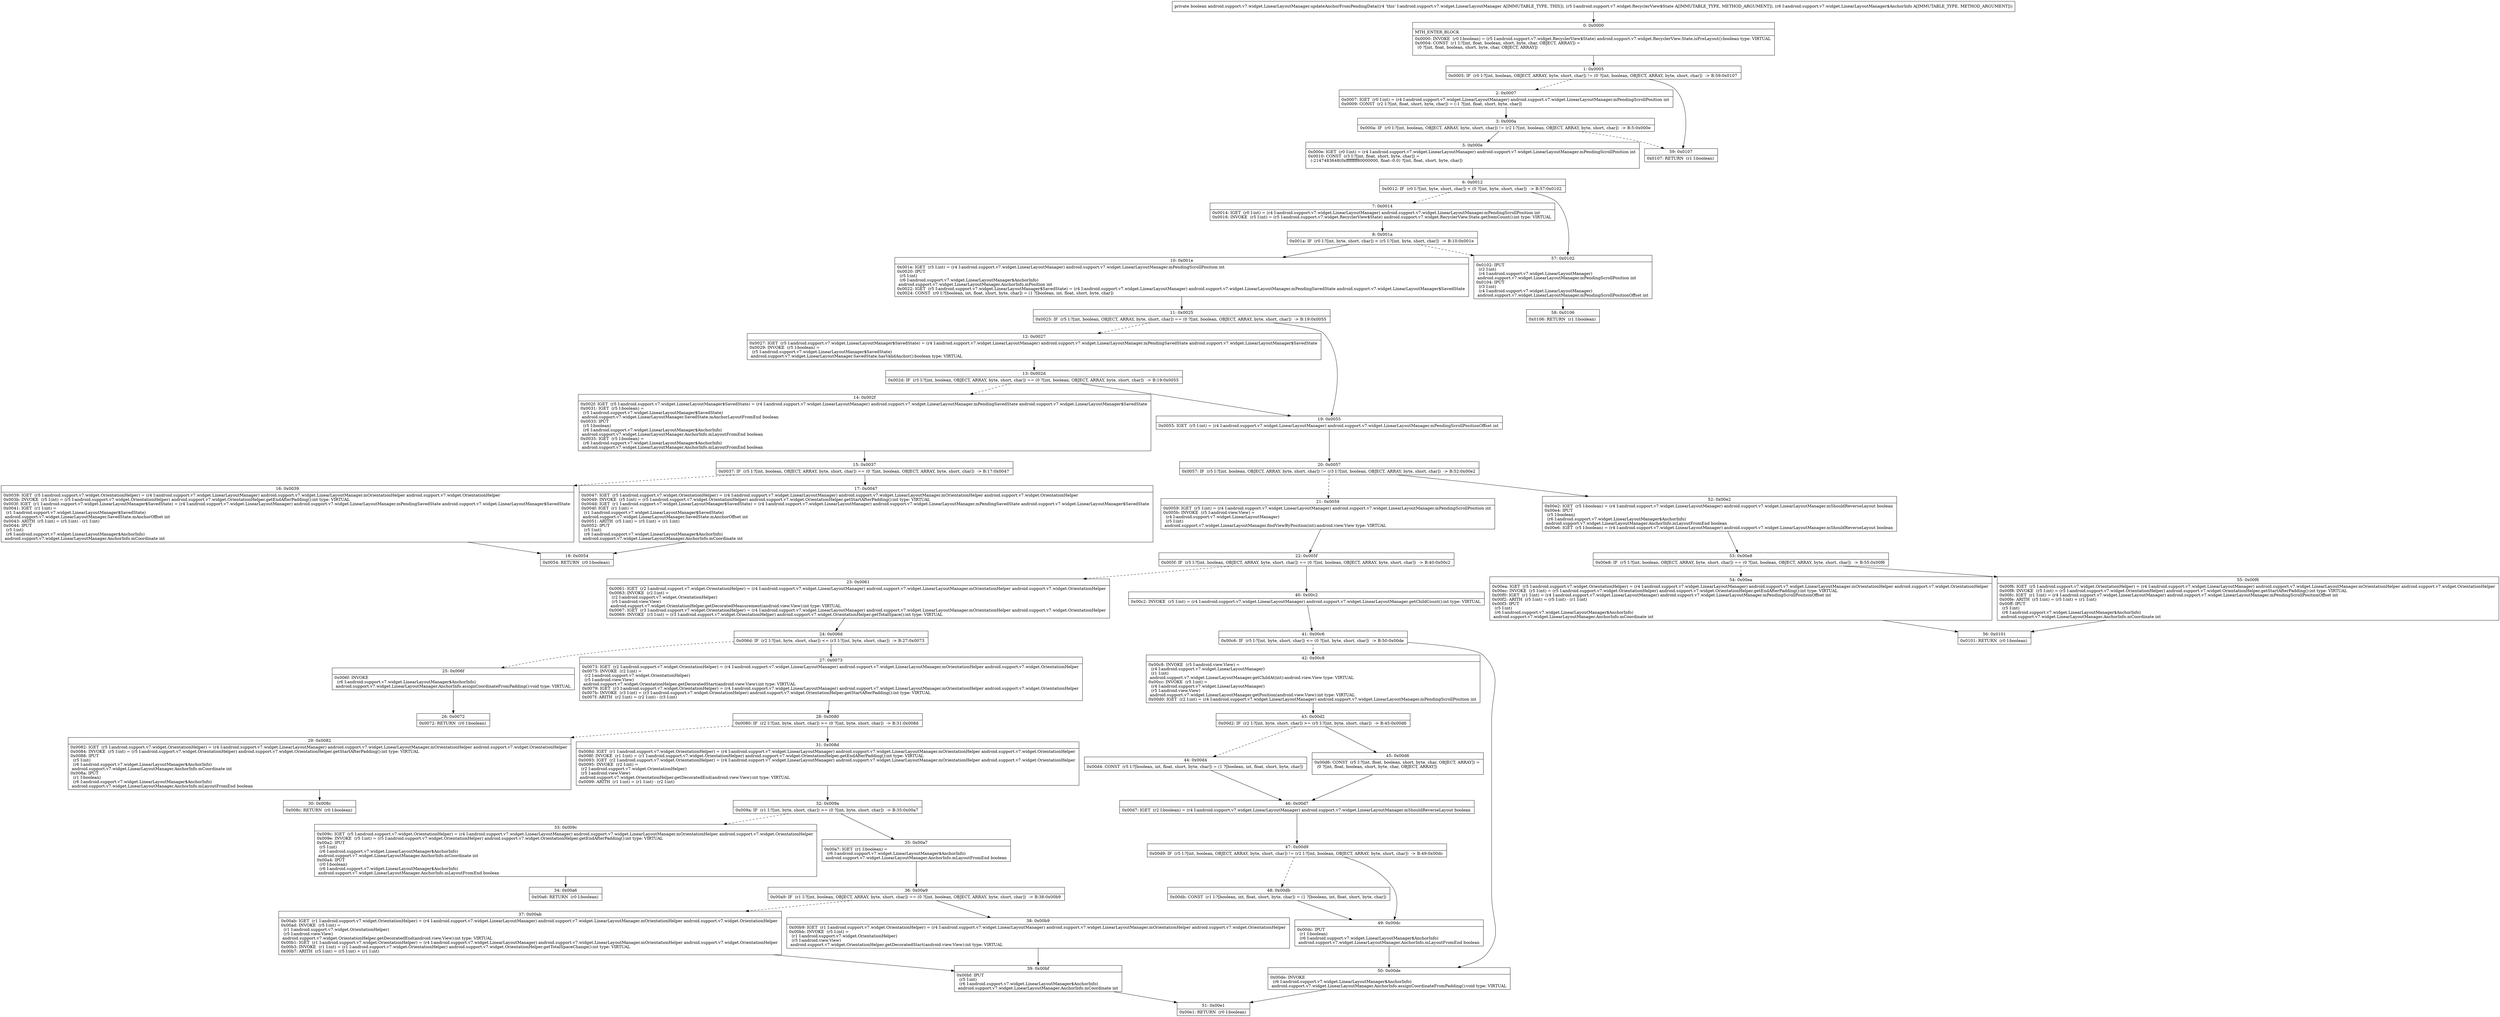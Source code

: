 digraph "CFG forandroid.support.v7.widget.LinearLayoutManager.updateAnchorFromPendingData(Landroid\/support\/v7\/widget\/RecyclerView$State;Landroid\/support\/v7\/widget\/LinearLayoutManager$AnchorInfo;)Z" {
Node_0 [shape=record,label="{0\:\ 0x0000|MTH_ENTER_BLOCK\l|0x0000: INVOKE  (r0 I:boolean) = (r5 I:android.support.v7.widget.RecyclerView$State) android.support.v7.widget.RecyclerView.State.isPreLayout():boolean type: VIRTUAL \l0x0004: CONST  (r1 I:?[int, float, boolean, short, byte, char, OBJECT, ARRAY]) = \l  (0 ?[int, float, boolean, short, byte, char, OBJECT, ARRAY])\l \l}"];
Node_1 [shape=record,label="{1\:\ 0x0005|0x0005: IF  (r0 I:?[int, boolean, OBJECT, ARRAY, byte, short, char]) != (0 ?[int, boolean, OBJECT, ARRAY, byte, short, char])  \-\> B:59:0x0107 \l}"];
Node_2 [shape=record,label="{2\:\ 0x0007|0x0007: IGET  (r0 I:int) = (r4 I:android.support.v7.widget.LinearLayoutManager) android.support.v7.widget.LinearLayoutManager.mPendingScrollPosition int \l0x0009: CONST  (r2 I:?[int, float, short, byte, char]) = (\-1 ?[int, float, short, byte, char]) \l}"];
Node_3 [shape=record,label="{3\:\ 0x000a|0x000a: IF  (r0 I:?[int, boolean, OBJECT, ARRAY, byte, short, char]) != (r2 I:?[int, boolean, OBJECT, ARRAY, byte, short, char])  \-\> B:5:0x000e \l}"];
Node_5 [shape=record,label="{5\:\ 0x000e|0x000e: IGET  (r0 I:int) = (r4 I:android.support.v7.widget.LinearLayoutManager) android.support.v7.widget.LinearLayoutManager.mPendingScrollPosition int \l0x0010: CONST  (r3 I:?[int, float, short, byte, char]) = \l  (\-2147483648(0xffffffff80000000, float:\-0.0) ?[int, float, short, byte, char])\l \l}"];
Node_6 [shape=record,label="{6\:\ 0x0012|0x0012: IF  (r0 I:?[int, byte, short, char]) \< (0 ?[int, byte, short, char])  \-\> B:57:0x0102 \l}"];
Node_7 [shape=record,label="{7\:\ 0x0014|0x0014: IGET  (r0 I:int) = (r4 I:android.support.v7.widget.LinearLayoutManager) android.support.v7.widget.LinearLayoutManager.mPendingScrollPosition int \l0x0016: INVOKE  (r5 I:int) = (r5 I:android.support.v7.widget.RecyclerView$State) android.support.v7.widget.RecyclerView.State.getItemCount():int type: VIRTUAL \l}"];
Node_8 [shape=record,label="{8\:\ 0x001a|0x001a: IF  (r0 I:?[int, byte, short, char]) \< (r5 I:?[int, byte, short, char])  \-\> B:10:0x001e \l}"];
Node_10 [shape=record,label="{10\:\ 0x001e|0x001e: IGET  (r5 I:int) = (r4 I:android.support.v7.widget.LinearLayoutManager) android.support.v7.widget.LinearLayoutManager.mPendingScrollPosition int \l0x0020: IPUT  \l  (r5 I:int)\l  (r6 I:android.support.v7.widget.LinearLayoutManager$AnchorInfo)\l android.support.v7.widget.LinearLayoutManager.AnchorInfo.mPosition int \l0x0022: IGET  (r5 I:android.support.v7.widget.LinearLayoutManager$SavedState) = (r4 I:android.support.v7.widget.LinearLayoutManager) android.support.v7.widget.LinearLayoutManager.mPendingSavedState android.support.v7.widget.LinearLayoutManager$SavedState \l0x0024: CONST  (r0 I:?[boolean, int, float, short, byte, char]) = (1 ?[boolean, int, float, short, byte, char]) \l}"];
Node_11 [shape=record,label="{11\:\ 0x0025|0x0025: IF  (r5 I:?[int, boolean, OBJECT, ARRAY, byte, short, char]) == (0 ?[int, boolean, OBJECT, ARRAY, byte, short, char])  \-\> B:19:0x0055 \l}"];
Node_12 [shape=record,label="{12\:\ 0x0027|0x0027: IGET  (r5 I:android.support.v7.widget.LinearLayoutManager$SavedState) = (r4 I:android.support.v7.widget.LinearLayoutManager) android.support.v7.widget.LinearLayoutManager.mPendingSavedState android.support.v7.widget.LinearLayoutManager$SavedState \l0x0029: INVOKE  (r5 I:boolean) = \l  (r5 I:android.support.v7.widget.LinearLayoutManager$SavedState)\l android.support.v7.widget.LinearLayoutManager.SavedState.hasValidAnchor():boolean type: VIRTUAL \l}"];
Node_13 [shape=record,label="{13\:\ 0x002d|0x002d: IF  (r5 I:?[int, boolean, OBJECT, ARRAY, byte, short, char]) == (0 ?[int, boolean, OBJECT, ARRAY, byte, short, char])  \-\> B:19:0x0055 \l}"];
Node_14 [shape=record,label="{14\:\ 0x002f|0x002f: IGET  (r5 I:android.support.v7.widget.LinearLayoutManager$SavedState) = (r4 I:android.support.v7.widget.LinearLayoutManager) android.support.v7.widget.LinearLayoutManager.mPendingSavedState android.support.v7.widget.LinearLayoutManager$SavedState \l0x0031: IGET  (r5 I:boolean) = \l  (r5 I:android.support.v7.widget.LinearLayoutManager$SavedState)\l android.support.v7.widget.LinearLayoutManager.SavedState.mAnchorLayoutFromEnd boolean \l0x0033: IPUT  \l  (r5 I:boolean)\l  (r6 I:android.support.v7.widget.LinearLayoutManager$AnchorInfo)\l android.support.v7.widget.LinearLayoutManager.AnchorInfo.mLayoutFromEnd boolean \l0x0035: IGET  (r5 I:boolean) = \l  (r6 I:android.support.v7.widget.LinearLayoutManager$AnchorInfo)\l android.support.v7.widget.LinearLayoutManager.AnchorInfo.mLayoutFromEnd boolean \l}"];
Node_15 [shape=record,label="{15\:\ 0x0037|0x0037: IF  (r5 I:?[int, boolean, OBJECT, ARRAY, byte, short, char]) == (0 ?[int, boolean, OBJECT, ARRAY, byte, short, char])  \-\> B:17:0x0047 \l}"];
Node_16 [shape=record,label="{16\:\ 0x0039|0x0039: IGET  (r5 I:android.support.v7.widget.OrientationHelper) = (r4 I:android.support.v7.widget.LinearLayoutManager) android.support.v7.widget.LinearLayoutManager.mOrientationHelper android.support.v7.widget.OrientationHelper \l0x003b: INVOKE  (r5 I:int) = (r5 I:android.support.v7.widget.OrientationHelper) android.support.v7.widget.OrientationHelper.getEndAfterPadding():int type: VIRTUAL \l0x003f: IGET  (r1 I:android.support.v7.widget.LinearLayoutManager$SavedState) = (r4 I:android.support.v7.widget.LinearLayoutManager) android.support.v7.widget.LinearLayoutManager.mPendingSavedState android.support.v7.widget.LinearLayoutManager$SavedState \l0x0041: IGET  (r1 I:int) = \l  (r1 I:android.support.v7.widget.LinearLayoutManager$SavedState)\l android.support.v7.widget.LinearLayoutManager.SavedState.mAnchorOffset int \l0x0043: ARITH  (r5 I:int) = (r5 I:int) \- (r1 I:int) \l0x0044: IPUT  \l  (r5 I:int)\l  (r6 I:android.support.v7.widget.LinearLayoutManager$AnchorInfo)\l android.support.v7.widget.LinearLayoutManager.AnchorInfo.mCoordinate int \l}"];
Node_17 [shape=record,label="{17\:\ 0x0047|0x0047: IGET  (r5 I:android.support.v7.widget.OrientationHelper) = (r4 I:android.support.v7.widget.LinearLayoutManager) android.support.v7.widget.LinearLayoutManager.mOrientationHelper android.support.v7.widget.OrientationHelper \l0x0049: INVOKE  (r5 I:int) = (r5 I:android.support.v7.widget.OrientationHelper) android.support.v7.widget.OrientationHelper.getStartAfterPadding():int type: VIRTUAL \l0x004d: IGET  (r1 I:android.support.v7.widget.LinearLayoutManager$SavedState) = (r4 I:android.support.v7.widget.LinearLayoutManager) android.support.v7.widget.LinearLayoutManager.mPendingSavedState android.support.v7.widget.LinearLayoutManager$SavedState \l0x004f: IGET  (r1 I:int) = \l  (r1 I:android.support.v7.widget.LinearLayoutManager$SavedState)\l android.support.v7.widget.LinearLayoutManager.SavedState.mAnchorOffset int \l0x0051: ARITH  (r5 I:int) = (r5 I:int) + (r1 I:int) \l0x0052: IPUT  \l  (r5 I:int)\l  (r6 I:android.support.v7.widget.LinearLayoutManager$AnchorInfo)\l android.support.v7.widget.LinearLayoutManager.AnchorInfo.mCoordinate int \l}"];
Node_18 [shape=record,label="{18\:\ 0x0054|0x0054: RETURN  (r0 I:boolean) \l}"];
Node_19 [shape=record,label="{19\:\ 0x0055|0x0055: IGET  (r5 I:int) = (r4 I:android.support.v7.widget.LinearLayoutManager) android.support.v7.widget.LinearLayoutManager.mPendingScrollPositionOffset int \l}"];
Node_20 [shape=record,label="{20\:\ 0x0057|0x0057: IF  (r5 I:?[int, boolean, OBJECT, ARRAY, byte, short, char]) != (r3 I:?[int, boolean, OBJECT, ARRAY, byte, short, char])  \-\> B:52:0x00e2 \l}"];
Node_21 [shape=record,label="{21\:\ 0x0059|0x0059: IGET  (r5 I:int) = (r4 I:android.support.v7.widget.LinearLayoutManager) android.support.v7.widget.LinearLayoutManager.mPendingScrollPosition int \l0x005b: INVOKE  (r5 I:android.view.View) = \l  (r4 I:android.support.v7.widget.LinearLayoutManager)\l  (r5 I:int)\l android.support.v7.widget.LinearLayoutManager.findViewByPosition(int):android.view.View type: VIRTUAL \l}"];
Node_22 [shape=record,label="{22\:\ 0x005f|0x005f: IF  (r5 I:?[int, boolean, OBJECT, ARRAY, byte, short, char]) == (0 ?[int, boolean, OBJECT, ARRAY, byte, short, char])  \-\> B:40:0x00c2 \l}"];
Node_23 [shape=record,label="{23\:\ 0x0061|0x0061: IGET  (r2 I:android.support.v7.widget.OrientationHelper) = (r4 I:android.support.v7.widget.LinearLayoutManager) android.support.v7.widget.LinearLayoutManager.mOrientationHelper android.support.v7.widget.OrientationHelper \l0x0063: INVOKE  (r2 I:int) = \l  (r2 I:android.support.v7.widget.OrientationHelper)\l  (r5 I:android.view.View)\l android.support.v7.widget.OrientationHelper.getDecoratedMeasurement(android.view.View):int type: VIRTUAL \l0x0067: IGET  (r3 I:android.support.v7.widget.OrientationHelper) = (r4 I:android.support.v7.widget.LinearLayoutManager) android.support.v7.widget.LinearLayoutManager.mOrientationHelper android.support.v7.widget.OrientationHelper \l0x0069: INVOKE  (r3 I:int) = (r3 I:android.support.v7.widget.OrientationHelper) android.support.v7.widget.OrientationHelper.getTotalSpace():int type: VIRTUAL \l}"];
Node_24 [shape=record,label="{24\:\ 0x006d|0x006d: IF  (r2 I:?[int, byte, short, char]) \<= (r3 I:?[int, byte, short, char])  \-\> B:27:0x0073 \l}"];
Node_25 [shape=record,label="{25\:\ 0x006f|0x006f: INVOKE  \l  (r6 I:android.support.v7.widget.LinearLayoutManager$AnchorInfo)\l android.support.v7.widget.LinearLayoutManager.AnchorInfo.assignCoordinateFromPadding():void type: VIRTUAL \l}"];
Node_26 [shape=record,label="{26\:\ 0x0072|0x0072: RETURN  (r0 I:boolean) \l}"];
Node_27 [shape=record,label="{27\:\ 0x0073|0x0073: IGET  (r2 I:android.support.v7.widget.OrientationHelper) = (r4 I:android.support.v7.widget.LinearLayoutManager) android.support.v7.widget.LinearLayoutManager.mOrientationHelper android.support.v7.widget.OrientationHelper \l0x0075: INVOKE  (r2 I:int) = \l  (r2 I:android.support.v7.widget.OrientationHelper)\l  (r5 I:android.view.View)\l android.support.v7.widget.OrientationHelper.getDecoratedStart(android.view.View):int type: VIRTUAL \l0x0079: IGET  (r3 I:android.support.v7.widget.OrientationHelper) = (r4 I:android.support.v7.widget.LinearLayoutManager) android.support.v7.widget.LinearLayoutManager.mOrientationHelper android.support.v7.widget.OrientationHelper \l0x007b: INVOKE  (r3 I:int) = (r3 I:android.support.v7.widget.OrientationHelper) android.support.v7.widget.OrientationHelper.getStartAfterPadding():int type: VIRTUAL \l0x007f: ARITH  (r2 I:int) = (r2 I:int) \- (r3 I:int) \l}"];
Node_28 [shape=record,label="{28\:\ 0x0080|0x0080: IF  (r2 I:?[int, byte, short, char]) \>= (0 ?[int, byte, short, char])  \-\> B:31:0x008d \l}"];
Node_29 [shape=record,label="{29\:\ 0x0082|0x0082: IGET  (r5 I:android.support.v7.widget.OrientationHelper) = (r4 I:android.support.v7.widget.LinearLayoutManager) android.support.v7.widget.LinearLayoutManager.mOrientationHelper android.support.v7.widget.OrientationHelper \l0x0084: INVOKE  (r5 I:int) = (r5 I:android.support.v7.widget.OrientationHelper) android.support.v7.widget.OrientationHelper.getStartAfterPadding():int type: VIRTUAL \l0x0088: IPUT  \l  (r5 I:int)\l  (r6 I:android.support.v7.widget.LinearLayoutManager$AnchorInfo)\l android.support.v7.widget.LinearLayoutManager.AnchorInfo.mCoordinate int \l0x008a: IPUT  \l  (r1 I:boolean)\l  (r6 I:android.support.v7.widget.LinearLayoutManager$AnchorInfo)\l android.support.v7.widget.LinearLayoutManager.AnchorInfo.mLayoutFromEnd boolean \l}"];
Node_30 [shape=record,label="{30\:\ 0x008c|0x008c: RETURN  (r0 I:boolean) \l}"];
Node_31 [shape=record,label="{31\:\ 0x008d|0x008d: IGET  (r1 I:android.support.v7.widget.OrientationHelper) = (r4 I:android.support.v7.widget.LinearLayoutManager) android.support.v7.widget.LinearLayoutManager.mOrientationHelper android.support.v7.widget.OrientationHelper \l0x008f: INVOKE  (r1 I:int) = (r1 I:android.support.v7.widget.OrientationHelper) android.support.v7.widget.OrientationHelper.getEndAfterPadding():int type: VIRTUAL \l0x0093: IGET  (r2 I:android.support.v7.widget.OrientationHelper) = (r4 I:android.support.v7.widget.LinearLayoutManager) android.support.v7.widget.LinearLayoutManager.mOrientationHelper android.support.v7.widget.OrientationHelper \l0x0095: INVOKE  (r2 I:int) = \l  (r2 I:android.support.v7.widget.OrientationHelper)\l  (r5 I:android.view.View)\l android.support.v7.widget.OrientationHelper.getDecoratedEnd(android.view.View):int type: VIRTUAL \l0x0099: ARITH  (r1 I:int) = (r1 I:int) \- (r2 I:int) \l}"];
Node_32 [shape=record,label="{32\:\ 0x009a|0x009a: IF  (r1 I:?[int, byte, short, char]) \>= (0 ?[int, byte, short, char])  \-\> B:35:0x00a7 \l}"];
Node_33 [shape=record,label="{33\:\ 0x009c|0x009c: IGET  (r5 I:android.support.v7.widget.OrientationHelper) = (r4 I:android.support.v7.widget.LinearLayoutManager) android.support.v7.widget.LinearLayoutManager.mOrientationHelper android.support.v7.widget.OrientationHelper \l0x009e: INVOKE  (r5 I:int) = (r5 I:android.support.v7.widget.OrientationHelper) android.support.v7.widget.OrientationHelper.getEndAfterPadding():int type: VIRTUAL \l0x00a2: IPUT  \l  (r5 I:int)\l  (r6 I:android.support.v7.widget.LinearLayoutManager$AnchorInfo)\l android.support.v7.widget.LinearLayoutManager.AnchorInfo.mCoordinate int \l0x00a4: IPUT  \l  (r0 I:boolean)\l  (r6 I:android.support.v7.widget.LinearLayoutManager$AnchorInfo)\l android.support.v7.widget.LinearLayoutManager.AnchorInfo.mLayoutFromEnd boolean \l}"];
Node_34 [shape=record,label="{34\:\ 0x00a6|0x00a6: RETURN  (r0 I:boolean) \l}"];
Node_35 [shape=record,label="{35\:\ 0x00a7|0x00a7: IGET  (r1 I:boolean) = \l  (r6 I:android.support.v7.widget.LinearLayoutManager$AnchorInfo)\l android.support.v7.widget.LinearLayoutManager.AnchorInfo.mLayoutFromEnd boolean \l}"];
Node_36 [shape=record,label="{36\:\ 0x00a9|0x00a9: IF  (r1 I:?[int, boolean, OBJECT, ARRAY, byte, short, char]) == (0 ?[int, boolean, OBJECT, ARRAY, byte, short, char])  \-\> B:38:0x00b9 \l}"];
Node_37 [shape=record,label="{37\:\ 0x00ab|0x00ab: IGET  (r1 I:android.support.v7.widget.OrientationHelper) = (r4 I:android.support.v7.widget.LinearLayoutManager) android.support.v7.widget.LinearLayoutManager.mOrientationHelper android.support.v7.widget.OrientationHelper \l0x00ad: INVOKE  (r5 I:int) = \l  (r1 I:android.support.v7.widget.OrientationHelper)\l  (r5 I:android.view.View)\l android.support.v7.widget.OrientationHelper.getDecoratedEnd(android.view.View):int type: VIRTUAL \l0x00b1: IGET  (r1 I:android.support.v7.widget.OrientationHelper) = (r4 I:android.support.v7.widget.LinearLayoutManager) android.support.v7.widget.LinearLayoutManager.mOrientationHelper android.support.v7.widget.OrientationHelper \l0x00b3: INVOKE  (r1 I:int) = (r1 I:android.support.v7.widget.OrientationHelper) android.support.v7.widget.OrientationHelper.getTotalSpaceChange():int type: VIRTUAL \l0x00b7: ARITH  (r5 I:int) = (r5 I:int) + (r1 I:int) \l}"];
Node_38 [shape=record,label="{38\:\ 0x00b9|0x00b9: IGET  (r1 I:android.support.v7.widget.OrientationHelper) = (r4 I:android.support.v7.widget.LinearLayoutManager) android.support.v7.widget.LinearLayoutManager.mOrientationHelper android.support.v7.widget.OrientationHelper \l0x00bb: INVOKE  (r5 I:int) = \l  (r1 I:android.support.v7.widget.OrientationHelper)\l  (r5 I:android.view.View)\l android.support.v7.widget.OrientationHelper.getDecoratedStart(android.view.View):int type: VIRTUAL \l}"];
Node_39 [shape=record,label="{39\:\ 0x00bf|0x00bf: IPUT  \l  (r5 I:int)\l  (r6 I:android.support.v7.widget.LinearLayoutManager$AnchorInfo)\l android.support.v7.widget.LinearLayoutManager.AnchorInfo.mCoordinate int \l}"];
Node_40 [shape=record,label="{40\:\ 0x00c2|0x00c2: INVOKE  (r5 I:int) = (r4 I:android.support.v7.widget.LinearLayoutManager) android.support.v7.widget.LinearLayoutManager.getChildCount():int type: VIRTUAL \l}"];
Node_41 [shape=record,label="{41\:\ 0x00c6|0x00c6: IF  (r5 I:?[int, byte, short, char]) \<= (0 ?[int, byte, short, char])  \-\> B:50:0x00de \l}"];
Node_42 [shape=record,label="{42\:\ 0x00c8|0x00c8: INVOKE  (r5 I:android.view.View) = \l  (r4 I:android.support.v7.widget.LinearLayoutManager)\l  (r1 I:int)\l android.support.v7.widget.LinearLayoutManager.getChildAt(int):android.view.View type: VIRTUAL \l0x00cc: INVOKE  (r5 I:int) = \l  (r4 I:android.support.v7.widget.LinearLayoutManager)\l  (r5 I:android.view.View)\l android.support.v7.widget.LinearLayoutManager.getPosition(android.view.View):int type: VIRTUAL \l0x00d0: IGET  (r2 I:int) = (r4 I:android.support.v7.widget.LinearLayoutManager) android.support.v7.widget.LinearLayoutManager.mPendingScrollPosition int \l}"];
Node_43 [shape=record,label="{43\:\ 0x00d2|0x00d2: IF  (r2 I:?[int, byte, short, char]) \>= (r5 I:?[int, byte, short, char])  \-\> B:45:0x00d6 \l}"];
Node_44 [shape=record,label="{44\:\ 0x00d4|0x00d4: CONST  (r5 I:?[boolean, int, float, short, byte, char]) = (1 ?[boolean, int, float, short, byte, char]) \l}"];
Node_45 [shape=record,label="{45\:\ 0x00d6|0x00d6: CONST  (r5 I:?[int, float, boolean, short, byte, char, OBJECT, ARRAY]) = \l  (0 ?[int, float, boolean, short, byte, char, OBJECT, ARRAY])\l \l}"];
Node_46 [shape=record,label="{46\:\ 0x00d7|0x00d7: IGET  (r2 I:boolean) = (r4 I:android.support.v7.widget.LinearLayoutManager) android.support.v7.widget.LinearLayoutManager.mShouldReverseLayout boolean \l}"];
Node_47 [shape=record,label="{47\:\ 0x00d9|0x00d9: IF  (r5 I:?[int, boolean, OBJECT, ARRAY, byte, short, char]) != (r2 I:?[int, boolean, OBJECT, ARRAY, byte, short, char])  \-\> B:49:0x00dc \l}"];
Node_48 [shape=record,label="{48\:\ 0x00db|0x00db: CONST  (r1 I:?[boolean, int, float, short, byte, char]) = (1 ?[boolean, int, float, short, byte, char]) \l}"];
Node_49 [shape=record,label="{49\:\ 0x00dc|0x00dc: IPUT  \l  (r1 I:boolean)\l  (r6 I:android.support.v7.widget.LinearLayoutManager$AnchorInfo)\l android.support.v7.widget.LinearLayoutManager.AnchorInfo.mLayoutFromEnd boolean \l}"];
Node_50 [shape=record,label="{50\:\ 0x00de|0x00de: INVOKE  \l  (r6 I:android.support.v7.widget.LinearLayoutManager$AnchorInfo)\l android.support.v7.widget.LinearLayoutManager.AnchorInfo.assignCoordinateFromPadding():void type: VIRTUAL \l}"];
Node_51 [shape=record,label="{51\:\ 0x00e1|0x00e1: RETURN  (r0 I:boolean) \l}"];
Node_52 [shape=record,label="{52\:\ 0x00e2|0x00e2: IGET  (r5 I:boolean) = (r4 I:android.support.v7.widget.LinearLayoutManager) android.support.v7.widget.LinearLayoutManager.mShouldReverseLayout boolean \l0x00e4: IPUT  \l  (r5 I:boolean)\l  (r6 I:android.support.v7.widget.LinearLayoutManager$AnchorInfo)\l android.support.v7.widget.LinearLayoutManager.AnchorInfo.mLayoutFromEnd boolean \l0x00e6: IGET  (r5 I:boolean) = (r4 I:android.support.v7.widget.LinearLayoutManager) android.support.v7.widget.LinearLayoutManager.mShouldReverseLayout boolean \l}"];
Node_53 [shape=record,label="{53\:\ 0x00e8|0x00e8: IF  (r5 I:?[int, boolean, OBJECT, ARRAY, byte, short, char]) == (0 ?[int, boolean, OBJECT, ARRAY, byte, short, char])  \-\> B:55:0x00f6 \l}"];
Node_54 [shape=record,label="{54\:\ 0x00ea|0x00ea: IGET  (r5 I:android.support.v7.widget.OrientationHelper) = (r4 I:android.support.v7.widget.LinearLayoutManager) android.support.v7.widget.LinearLayoutManager.mOrientationHelper android.support.v7.widget.OrientationHelper \l0x00ec: INVOKE  (r5 I:int) = (r5 I:android.support.v7.widget.OrientationHelper) android.support.v7.widget.OrientationHelper.getEndAfterPadding():int type: VIRTUAL \l0x00f0: IGET  (r1 I:int) = (r4 I:android.support.v7.widget.LinearLayoutManager) android.support.v7.widget.LinearLayoutManager.mPendingScrollPositionOffset int \l0x00f2: ARITH  (r5 I:int) = (r5 I:int) \- (r1 I:int) \l0x00f3: IPUT  \l  (r5 I:int)\l  (r6 I:android.support.v7.widget.LinearLayoutManager$AnchorInfo)\l android.support.v7.widget.LinearLayoutManager.AnchorInfo.mCoordinate int \l}"];
Node_55 [shape=record,label="{55\:\ 0x00f6|0x00f6: IGET  (r5 I:android.support.v7.widget.OrientationHelper) = (r4 I:android.support.v7.widget.LinearLayoutManager) android.support.v7.widget.LinearLayoutManager.mOrientationHelper android.support.v7.widget.OrientationHelper \l0x00f8: INVOKE  (r5 I:int) = (r5 I:android.support.v7.widget.OrientationHelper) android.support.v7.widget.OrientationHelper.getStartAfterPadding():int type: VIRTUAL \l0x00fc: IGET  (r1 I:int) = (r4 I:android.support.v7.widget.LinearLayoutManager) android.support.v7.widget.LinearLayoutManager.mPendingScrollPositionOffset int \l0x00fe: ARITH  (r5 I:int) = (r5 I:int) + (r1 I:int) \l0x00ff: IPUT  \l  (r5 I:int)\l  (r6 I:android.support.v7.widget.LinearLayoutManager$AnchorInfo)\l android.support.v7.widget.LinearLayoutManager.AnchorInfo.mCoordinate int \l}"];
Node_56 [shape=record,label="{56\:\ 0x0101|0x0101: RETURN  (r0 I:boolean) \l}"];
Node_57 [shape=record,label="{57\:\ 0x0102|0x0102: IPUT  \l  (r2 I:int)\l  (r4 I:android.support.v7.widget.LinearLayoutManager)\l android.support.v7.widget.LinearLayoutManager.mPendingScrollPosition int \l0x0104: IPUT  \l  (r3 I:int)\l  (r4 I:android.support.v7.widget.LinearLayoutManager)\l android.support.v7.widget.LinearLayoutManager.mPendingScrollPositionOffset int \l}"];
Node_58 [shape=record,label="{58\:\ 0x0106|0x0106: RETURN  (r1 I:boolean) \l}"];
Node_59 [shape=record,label="{59\:\ 0x0107|0x0107: RETURN  (r1 I:boolean) \l}"];
MethodNode[shape=record,label="{private boolean android.support.v7.widget.LinearLayoutManager.updateAnchorFromPendingData((r4 'this' I:android.support.v7.widget.LinearLayoutManager A[IMMUTABLE_TYPE, THIS]), (r5 I:android.support.v7.widget.RecyclerView$State A[IMMUTABLE_TYPE, METHOD_ARGUMENT]), (r6 I:android.support.v7.widget.LinearLayoutManager$AnchorInfo A[IMMUTABLE_TYPE, METHOD_ARGUMENT])) }"];
MethodNode -> Node_0;
Node_0 -> Node_1;
Node_1 -> Node_2[style=dashed];
Node_1 -> Node_59;
Node_2 -> Node_3;
Node_3 -> Node_5;
Node_3 -> Node_59[style=dashed];
Node_5 -> Node_6;
Node_6 -> Node_7[style=dashed];
Node_6 -> Node_57;
Node_7 -> Node_8;
Node_8 -> Node_10;
Node_8 -> Node_57[style=dashed];
Node_10 -> Node_11;
Node_11 -> Node_12[style=dashed];
Node_11 -> Node_19;
Node_12 -> Node_13;
Node_13 -> Node_14[style=dashed];
Node_13 -> Node_19;
Node_14 -> Node_15;
Node_15 -> Node_16[style=dashed];
Node_15 -> Node_17;
Node_16 -> Node_18;
Node_17 -> Node_18;
Node_19 -> Node_20;
Node_20 -> Node_21[style=dashed];
Node_20 -> Node_52;
Node_21 -> Node_22;
Node_22 -> Node_23[style=dashed];
Node_22 -> Node_40;
Node_23 -> Node_24;
Node_24 -> Node_25[style=dashed];
Node_24 -> Node_27;
Node_25 -> Node_26;
Node_27 -> Node_28;
Node_28 -> Node_29[style=dashed];
Node_28 -> Node_31;
Node_29 -> Node_30;
Node_31 -> Node_32;
Node_32 -> Node_33[style=dashed];
Node_32 -> Node_35;
Node_33 -> Node_34;
Node_35 -> Node_36;
Node_36 -> Node_37[style=dashed];
Node_36 -> Node_38;
Node_37 -> Node_39;
Node_38 -> Node_39;
Node_39 -> Node_51;
Node_40 -> Node_41;
Node_41 -> Node_42[style=dashed];
Node_41 -> Node_50;
Node_42 -> Node_43;
Node_43 -> Node_44[style=dashed];
Node_43 -> Node_45;
Node_44 -> Node_46;
Node_45 -> Node_46;
Node_46 -> Node_47;
Node_47 -> Node_48[style=dashed];
Node_47 -> Node_49;
Node_48 -> Node_49;
Node_49 -> Node_50;
Node_50 -> Node_51;
Node_52 -> Node_53;
Node_53 -> Node_54[style=dashed];
Node_53 -> Node_55;
Node_54 -> Node_56;
Node_55 -> Node_56;
Node_57 -> Node_58;
}

